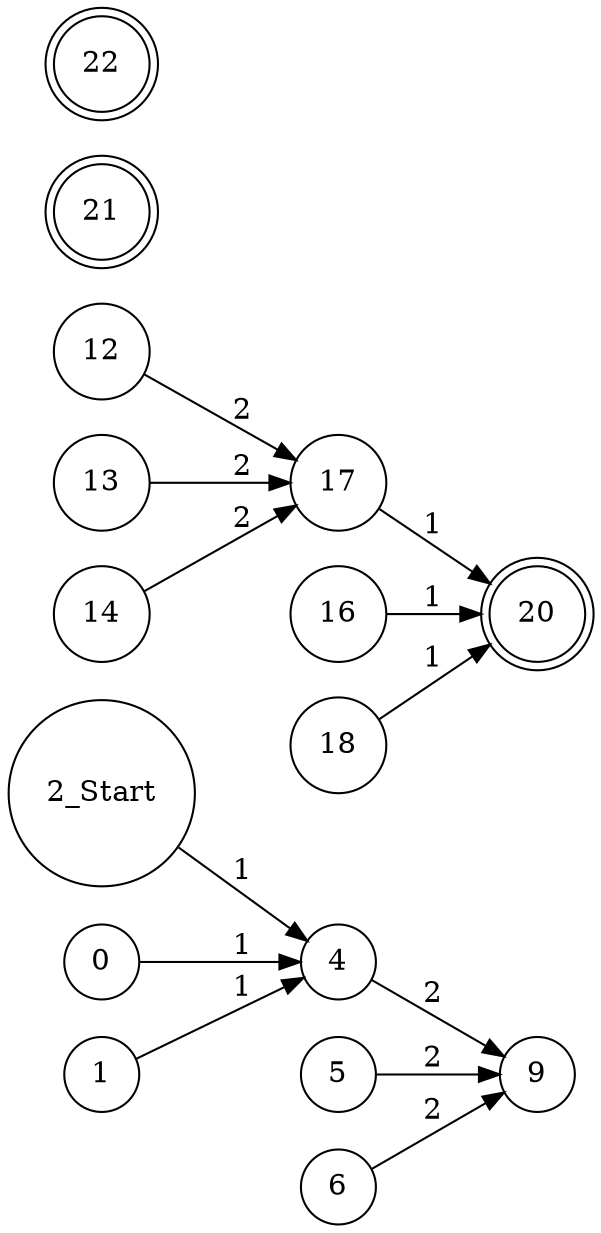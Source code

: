 digraph nfa
{
rankdir = LR
node [shape = circle];
2[shape = circle, label = "2_Start"]
0 -> 4 [label = "1"]

1 -> 4 [label = "1"]

2 -> 4 [label = "1"]

4 -> 9 [label = "2"]

5 -> 9 [label = "2"]

6 -> 9 [label = "2"]

12 -> 17 [label = "2"]

13 -> 17 [label = "2"]

14 -> 17 [label = "2"]

16 -> 20 [label = "1"]

17 -> 20 [label = "1"]

18 -> 20 [label = "1"]

20[shape = doublecircle]
21[shape = doublecircle]
22[shape = doublecircle]
}
